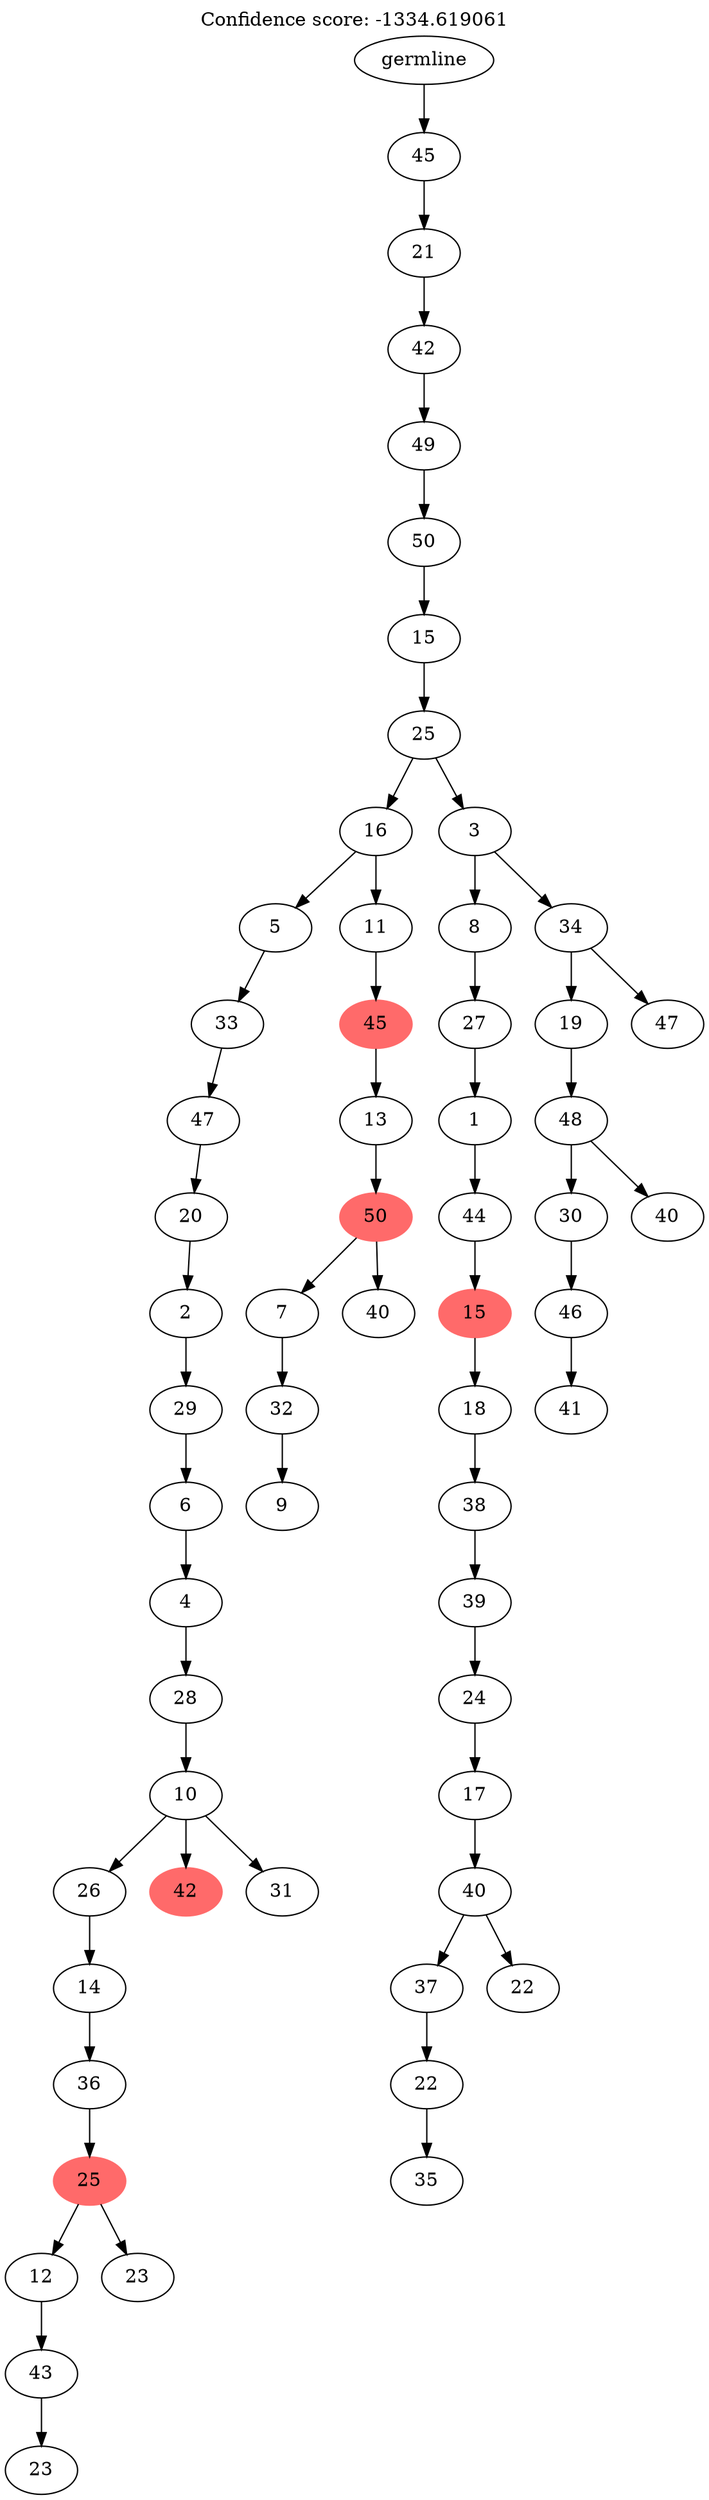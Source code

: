 digraph g {
	"56" -> "57";
	"57" [label="23"];
	"55" -> "56";
	"56" [label="43"];
	"54" -> "55";
	"55" [label="12"];
	"54" -> "58";
	"58" [label="23"];
	"53" -> "54";
	"54" [color=indianred1, style=filled, label="25"];
	"52" -> "53";
	"53" [label="36"];
	"51" -> "52";
	"52" [label="14"];
	"50" -> "51";
	"51" [label="26"];
	"50" -> "59";
	"59" [color=indianred1, style=filled, label="42"];
	"50" -> "60";
	"60" [label="31"];
	"49" -> "50";
	"50" [label="10"];
	"48" -> "49";
	"49" [label="28"];
	"47" -> "48";
	"48" [label="4"];
	"46" -> "47";
	"47" [label="6"];
	"45" -> "46";
	"46" [label="29"];
	"44" -> "45";
	"45" [label="2"];
	"43" -> "44";
	"44" [label="20"];
	"42" -> "43";
	"43" [label="47"];
	"41" -> "42";
	"42" [label="33"];
	"38" -> "39";
	"39" [label="9"];
	"37" -> "38";
	"38" [label="32"];
	"36" -> "37";
	"37" [label="7"];
	"36" -> "40";
	"40" [label="40"];
	"35" -> "36";
	"36" [color=indianred1, style=filled, label="50"];
	"34" -> "35";
	"35" [label="13"];
	"33" -> "34";
	"34" [color=indianred1, style=filled, label="45"];
	"32" -> "33";
	"33" [label="11"];
	"32" -> "41";
	"41" [label="5"];
	"29" -> "30";
	"30" [label="35"];
	"28" -> "29";
	"29" [label="22"];
	"27" -> "28";
	"28" [label="37"];
	"27" -> "31";
	"31" [label="22"];
	"26" -> "27";
	"27" [label="40"];
	"25" -> "26";
	"26" [label="17"];
	"24" -> "25";
	"25" [label="24"];
	"23" -> "24";
	"24" [label="39"];
	"22" -> "23";
	"23" [label="38"];
	"21" -> "22";
	"22" [label="18"];
	"20" -> "21";
	"21" [color=indianred1, style=filled, label="15"];
	"19" -> "20";
	"20" [label="44"];
	"18" -> "19";
	"19" [label="1"];
	"17" -> "18";
	"18" [label="27"];
	"13" -> "14";
	"14" [label="41"];
	"12" -> "13";
	"13" [label="46"];
	"11" -> "12";
	"12" [label="30"];
	"11" -> "15";
	"15" [label="40"];
	"10" -> "11";
	"11" [label="48"];
	"9" -> "10";
	"10" [label="19"];
	"9" -> "16";
	"16" [label="47"];
	"8" -> "9";
	"9" [label="34"];
	"8" -> "17";
	"17" [label="8"];
	"7" -> "8";
	"8" [label="3"];
	"7" -> "32";
	"32" [label="16"];
	"6" -> "7";
	"7" [label="25"];
	"5" -> "6";
	"6" [label="15"];
	"4" -> "5";
	"5" [label="50"];
	"3" -> "4";
	"4" [label="49"];
	"2" -> "3";
	"3" [label="42"];
	"1" -> "2";
	"2" [label="21"];
	"0" -> "1";
	"1" [label="45"];
	"0" [label="germline"];
	labelloc="t";
	label="Confidence score: -1334.619061";
}
